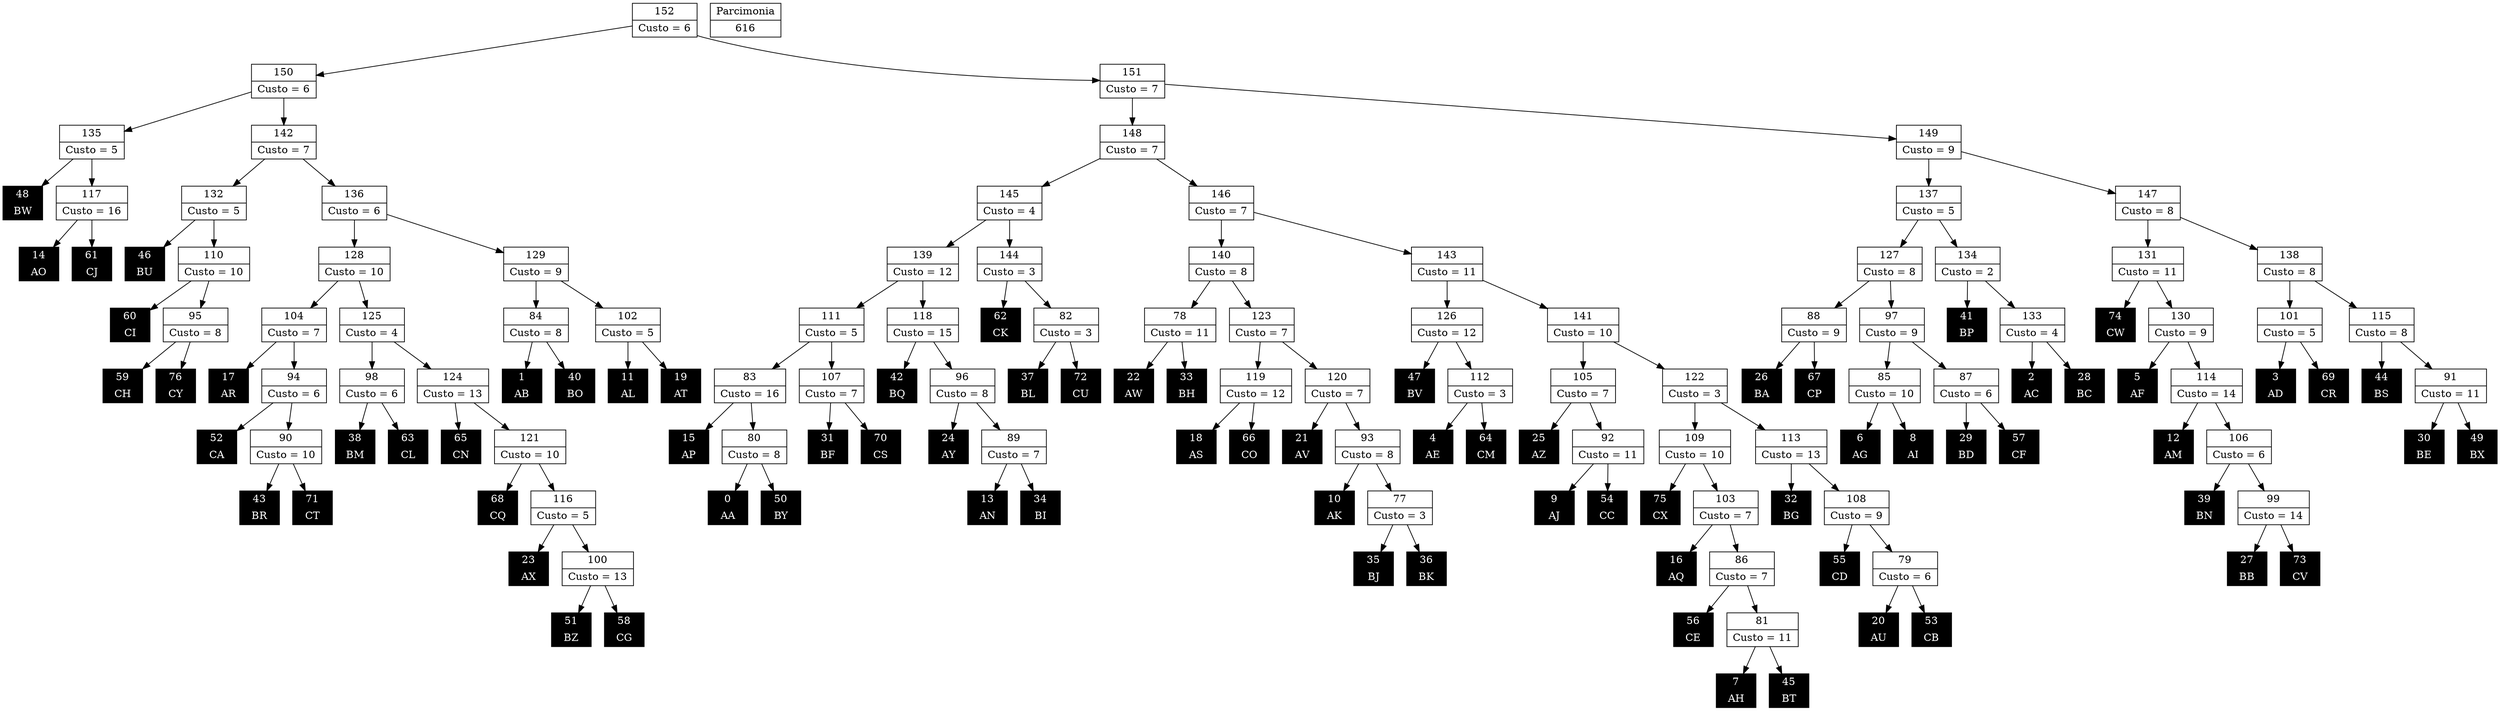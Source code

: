 Digraph G {
0 [shape="record", label="{0 | AA}",style=filled, color=black, fontcolor=white,fontsize=14, height=0.5]
1 [shape="record", label="{1 | AB}",style=filled, color=black, fontcolor=white,fontsize=14, height=0.5]
2 [shape="record", label="{2 | AC}",style=filled, color=black, fontcolor=white,fontsize=14, height=0.5]
3 [shape="record", label="{3 | AD}",style=filled, color=black, fontcolor=white,fontsize=14, height=0.5]
4 [shape="record", label="{4 | AE}",style=filled, color=black, fontcolor=white,fontsize=14, height=0.5]
5 [shape="record", label="{5 | AF}",style=filled, color=black, fontcolor=white,fontsize=14, height=0.5]
6 [shape="record", label="{6 | AG}",style=filled, color=black, fontcolor=white,fontsize=14, height=0.5]
7 [shape="record", label="{7 | AH}",style=filled, color=black, fontcolor=white,fontsize=14, height=0.5]
8 [shape="record", label="{8 | AI}",style=filled, color=black, fontcolor=white,fontsize=14, height=0.5]
9 [shape="record", label="{9 | AJ}",style=filled, color=black, fontcolor=white,fontsize=14, height=0.5]
10 [shape="record", label="{10 | AK}",style=filled, color=black, fontcolor=white,fontsize=14, height=0.5]
11 [shape="record", label="{11 | AL}",style=filled, color=black, fontcolor=white,fontsize=14, height=0.5]
12 [shape="record", label="{12 | AM}",style=filled, color=black, fontcolor=white,fontsize=14, height=0.5]
13 [shape="record", label="{13 | AN}",style=filled, color=black, fontcolor=white,fontsize=14, height=0.5]
14 [shape="record", label="{14 | AO}",style=filled, color=black, fontcolor=white,fontsize=14, height=0.5]
15 [shape="record", label="{15 | AP}",style=filled, color=black, fontcolor=white,fontsize=14, height=0.5]
16 [shape="record", label="{16 | AQ}",style=filled, color=black, fontcolor=white,fontsize=14, height=0.5]
17 [shape="record", label="{17 | AR}",style=filled, color=black, fontcolor=white,fontsize=14, height=0.5]
18 [shape="record", label="{18 | AS}",style=filled, color=black, fontcolor=white,fontsize=14, height=0.5]
19 [shape="record", label="{19 | AT}",style=filled, color=black, fontcolor=white,fontsize=14, height=0.5]
20 [shape="record", label="{20 | AU}",style=filled, color=black, fontcolor=white,fontsize=14, height=0.5]
21 [shape="record", label="{21 | AV}",style=filled, color=black, fontcolor=white,fontsize=14, height=0.5]
22 [shape="record", label="{22 | AW}",style=filled, color=black, fontcolor=white,fontsize=14, height=0.5]
23 [shape="record", label="{23 | AX}",style=filled, color=black, fontcolor=white,fontsize=14, height=0.5]
24 [shape="record", label="{24 | AY}",style=filled, color=black, fontcolor=white,fontsize=14, height=0.5]
25 [shape="record", label="{25 | AZ}",style=filled, color=black, fontcolor=white,fontsize=14, height=0.5]
26 [shape="record", label="{26 | BA}",style=filled, color=black, fontcolor=white,fontsize=14, height=0.5]
27 [shape="record", label="{27 | BB}",style=filled, color=black, fontcolor=white,fontsize=14, height=0.5]
28 [shape="record", label="{28 | BC}",style=filled, color=black, fontcolor=white,fontsize=14, height=0.5]
29 [shape="record", label="{29 | BD}",style=filled, color=black, fontcolor=white,fontsize=14, height=0.5]
30 [shape="record", label="{30 | BE}",style=filled, color=black, fontcolor=white,fontsize=14, height=0.5]
31 [shape="record", label="{31 | BF}",style=filled, color=black, fontcolor=white,fontsize=14, height=0.5]
32 [shape="record", label="{32 | BG}",style=filled, color=black, fontcolor=white,fontsize=14, height=0.5]
33 [shape="record", label="{33 | BH}",style=filled, color=black, fontcolor=white,fontsize=14, height=0.5]
34 [shape="record", label="{34 | BI}",style=filled, color=black, fontcolor=white,fontsize=14, height=0.5]
35 [shape="record", label="{35 | BJ}",style=filled, color=black, fontcolor=white,fontsize=14, height=0.5]
36 [shape="record", label="{36 | BK}",style=filled, color=black, fontcolor=white,fontsize=14, height=0.5]
37 [shape="record", label="{37 | BL}",style=filled, color=black, fontcolor=white,fontsize=14, height=0.5]
38 [shape="record", label="{38 | BM}",style=filled, color=black, fontcolor=white,fontsize=14, height=0.5]
39 [shape="record", label="{39 | BN}",style=filled, color=black, fontcolor=white,fontsize=14, height=0.5]
40 [shape="record", label="{40 | BO}",style=filled, color=black, fontcolor=white,fontsize=14, height=0.5]
41 [shape="record", label="{41 | BP}",style=filled, color=black, fontcolor=white,fontsize=14, height=0.5]
42 [shape="record", label="{42 | BQ}",style=filled, color=black, fontcolor=white,fontsize=14, height=0.5]
43 [shape="record", label="{43 | BR}",style=filled, color=black, fontcolor=white,fontsize=14, height=0.5]
44 [shape="record", label="{44 | BS}",style=filled, color=black, fontcolor=white,fontsize=14, height=0.5]
45 [shape="record", label="{45 | BT}",style=filled, color=black, fontcolor=white,fontsize=14, height=0.5]
46 [shape="record", label="{46 | BU}",style=filled, color=black, fontcolor=white,fontsize=14, height=0.5]
47 [shape="record", label="{47 | BV}",style=filled, color=black, fontcolor=white,fontsize=14, height=0.5]
48 [shape="record", label="{48 | BW}",style=filled, color=black, fontcolor=white,fontsize=14, height=0.5]
49 [shape="record", label="{49 | BX}",style=filled, color=black, fontcolor=white,fontsize=14, height=0.5]
50 [shape="record", label="{50 | BY}",style=filled, color=black, fontcolor=white,fontsize=14, height=0.5]
51 [shape="record", label="{51 | BZ}",style=filled, color=black, fontcolor=white,fontsize=14, height=0.5]
52 [shape="record", label="{52 | CA}",style=filled, color=black, fontcolor=white,fontsize=14, height=0.5]
53 [shape="record", label="{53 | CB}",style=filled, color=black, fontcolor=white,fontsize=14, height=0.5]
54 [shape="record", label="{54 | CC}",style=filled, color=black, fontcolor=white,fontsize=14, height=0.5]
55 [shape="record", label="{55 | CD}",style=filled, color=black, fontcolor=white,fontsize=14, height=0.5]
56 [shape="record", label="{56 | CE}",style=filled, color=black, fontcolor=white,fontsize=14, height=0.5]
57 [shape="record", label="{57 | CF}",style=filled, color=black, fontcolor=white,fontsize=14, height=0.5]
58 [shape="record", label="{58 | CG}",style=filled, color=black, fontcolor=white,fontsize=14, height=0.5]
59 [shape="record", label="{59 | CH}",style=filled, color=black, fontcolor=white,fontsize=14, height=0.5]
60 [shape="record", label="{60 | CI}",style=filled, color=black, fontcolor=white,fontsize=14, height=0.5]
61 [shape="record", label="{61 | CJ}",style=filled, color=black, fontcolor=white,fontsize=14, height=0.5]
62 [shape="record", label="{62 | CK}",style=filled, color=black, fontcolor=white,fontsize=14, height=0.5]
63 [shape="record", label="{63 | CL}",style=filled, color=black, fontcolor=white,fontsize=14, height=0.5]
64 [shape="record", label="{64 | CM}",style=filled, color=black, fontcolor=white,fontsize=14, height=0.5]
65 [shape="record", label="{65 | CN}",style=filled, color=black, fontcolor=white,fontsize=14, height=0.5]
66 [shape="record", label="{66 | CO}",style=filled, color=black, fontcolor=white,fontsize=14, height=0.5]
67 [shape="record", label="{67 | CP}",style=filled, color=black, fontcolor=white,fontsize=14, height=0.5]
68 [shape="record", label="{68 | CQ}",style=filled, color=black, fontcolor=white,fontsize=14, height=0.5]
69 [shape="record", label="{69 | CR}",style=filled, color=black, fontcolor=white,fontsize=14, height=0.5]
70 [shape="record", label="{70 | CS}",style=filled, color=black, fontcolor=white,fontsize=14, height=0.5]
71 [shape="record", label="{71 | CT}",style=filled, color=black, fontcolor=white,fontsize=14, height=0.5]
72 [shape="record", label="{72 | CU}",style=filled, color=black, fontcolor=white,fontsize=14, height=0.5]
73 [shape="record", label="{73 | CV}",style=filled, color=black, fontcolor=white,fontsize=14, height=0.5]
74 [shape="record", label="{74 | CW}",style=filled, color=black, fontcolor=white,fontsize=14, height=0.5]
75 [shape="record", label="{75 | CX}",style=filled, color=black, fontcolor=white,fontsize=14, height=0.5]
76 [shape="record", label="{76 | CY}",style=filled, color=black, fontcolor=white,fontsize=14, height=0.5]
77 [shape="record", label="{77|Custo = 3}"]
78 [shape="record", label="{78|Custo = 11}"]
79 [shape="record", label="{79|Custo = 6}"]
80 [shape="record", label="{80|Custo = 8}"]
81 [shape="record", label="{81|Custo = 11}"]
82 [shape="record", label="{82|Custo = 3}"]
83 [shape="record", label="{83|Custo = 16}"]
84 [shape="record", label="{84|Custo = 8}"]
85 [shape="record", label="{85|Custo = 10}"]
86 [shape="record", label="{86|Custo = 7}"]
87 [shape="record", label="{87|Custo = 6}"]
88 [shape="record", label="{88|Custo = 9}"]
89 [shape="record", label="{89|Custo = 7}"]
90 [shape="record", label="{90|Custo = 10}"]
91 [shape="record", label="{91|Custo = 11}"]
92 [shape="record", label="{92|Custo = 11}"]
93 [shape="record", label="{93|Custo = 8}"]
94 [shape="record", label="{94|Custo = 6}"]
95 [shape="record", label="{95|Custo = 8}"]
96 [shape="record", label="{96|Custo = 8}"]
97 [shape="record", label="{97|Custo = 9}"]
98 [shape="record", label="{98|Custo = 6}"]
99 [shape="record", label="{99|Custo = 14}"]
100 [shape="record", label="{100|Custo = 13}"]
101 [shape="record", label="{101|Custo = 5}"]
102 [shape="record", label="{102|Custo = 5}"]
103 [shape="record", label="{103|Custo = 7}"]
104 [shape="record", label="{104|Custo = 7}"]
105 [shape="record", label="{105|Custo = 7}"]
106 [shape="record", label="{106|Custo = 6}"]
107 [shape="record", label="{107|Custo = 7}"]
108 [shape="record", label="{108|Custo = 9}"]
109 [shape="record", label="{109|Custo = 10}"]
110 [shape="record", label="{110|Custo = 10}"]
111 [shape="record", label="{111|Custo = 5}"]
112 [shape="record", label="{112|Custo = 3}"]
113 [shape="record", label="{113|Custo = 13}"]
114 [shape="record", label="{114|Custo = 14}"]
115 [shape="record", label="{115|Custo = 8}"]
116 [shape="record", label="{116|Custo = 5}"]
117 [shape="record", label="{117|Custo = 16}"]
118 [shape="record", label="{118|Custo = 15}"]
119 [shape="record", label="{119|Custo = 12}"]
120 [shape="record", label="{120|Custo = 7}"]
121 [shape="record", label="{121|Custo = 10}"]
122 [shape="record", label="{122|Custo = 3}"]
123 [shape="record", label="{123|Custo = 7}"]
124 [shape="record", label="{124|Custo = 13}"]
125 [shape="record", label="{125|Custo = 4}"]
126 [shape="record", label="{126|Custo = 12}"]
127 [shape="record", label="{127|Custo = 8}"]
128 [shape="record", label="{128|Custo = 10}"]
129 [shape="record", label="{129|Custo = 9}"]
130 [shape="record", label="{130|Custo = 9}"]
131 [shape="record", label="{131|Custo = 11}"]
132 [shape="record", label="{132|Custo = 5}"]
133 [shape="record", label="{133|Custo = 4}"]
134 [shape="record", label="{134|Custo = 2}"]
135 [shape="record", label="{135|Custo = 5}"]
136 [shape="record", label="{136|Custo = 6}"]
137 [shape="record", label="{137|Custo = 5}"]
138 [shape="record", label="{138|Custo = 8}"]
139 [shape="record", label="{139|Custo = 12}"]
140 [shape="record", label="{140|Custo = 8}"]
141 [shape="record", label="{141|Custo = 10}"]
142 [shape="record", label="{142|Custo = 7}"]
143 [shape="record", label="{143|Custo = 11}"]
144 [shape="record", label="{144|Custo = 3}"]
145 [shape="record", label="{145|Custo = 4}"]
146 [shape="record", label="{146|Custo = 7}"]
147 [shape="record", label="{147|Custo = 8}"]
148 [shape="record", label="{148|Custo = 7}"]
149 [shape="record", label="{149|Custo = 9}"]
150 [shape="record", label="{150|Custo = 6}"]
151 [shape="record", label="{151|Custo = 7}"]
152 [shape="record", label="{152|Custo = 6}"]

77->36
77->35
78->33
78->22
79->53
79->20
80->50
80->0
81->45
81->7
82->72
82->37
83->80
83->15
84->40
84->1
85->8
85->6
86->81
86->56
87->57
87->29
88->67
88->26
89->34
89->13
90->71
90->43
91->49
91->30
92->54
92->9
93->77
93->10
94->90
94->52
95->76
95->59
96->89
96->24
97->87
97->85
98->63
98->38
99->73
99->27
100->58
100->51
101->69
101->3
102->19
102->11
103->86
103->16
104->94
104->17
105->92
105->25
106->99
106->39
107->70
107->31
108->79
108->55
109->103
109->75
110->95
110->60
111->107
111->83
112->64
112->4
113->108
113->32
114->106
114->12
115->91
115->44
116->100
116->23
117->61
117->14
118->96
118->42
119->66
119->18
120->93
120->21
121->116
121->68
122->113
122->109
123->120
123->119
124->121
124->65
125->124
125->98
126->112
126->47
127->97
127->88
128->125
128->104
129->102
129->84
130->114
130->5
131->130
131->74
132->110
132->46
133->28
133->2
134->133
134->41
135->117
135->48
136->129
136->128
137->134
137->127
138->115
138->101
139->118
139->111
140->123
140->78
141->122
141->105
142->136
142->132
143->141
143->126
144->82
144->62
145->144
145->139
146->143
146->140
147->138
147->131
148->146
148->145
149->147
149->137
150->142
150->135
151->149
151->148
152->151
152->150

616 [shape="record", label="{Parcimonia|616}"]
}